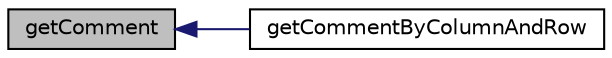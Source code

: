 digraph "getComment"
{
  edge [fontname="Helvetica",fontsize="10",labelfontname="Helvetica",labelfontsize="10"];
  node [fontname="Helvetica",fontsize="10",shape=record];
  rankdir="LR";
  Node245 [label="getComment",height=0.2,width=0.4,color="black", fillcolor="grey75", style="filled", fontcolor="black"];
  Node245 -> Node246 [dir="back",color="midnightblue",fontsize="10",style="solid",fontname="Helvetica"];
  Node246 [label="getCommentByColumnAndRow",height=0.2,width=0.4,color="black", fillcolor="white", style="filled",URL="$class_p_h_p_excel___worksheet.html#aec94b2b872dbda41a3513a22896961ad"];
}
